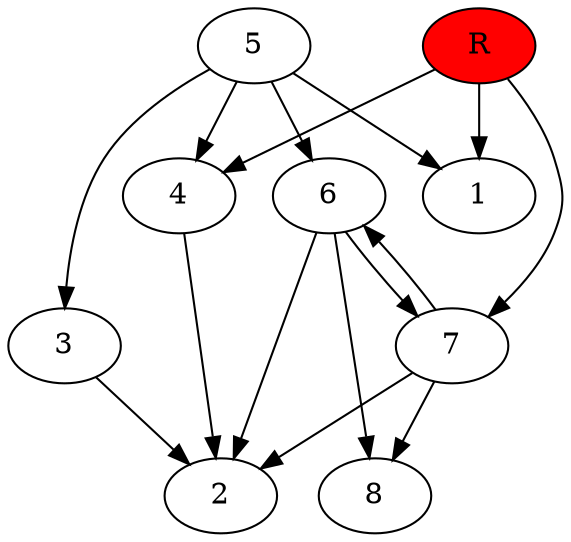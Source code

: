 digraph prb17936 {
	1
	2
	3
	4
	5
	6
	7
	8
	R [fillcolor="#ff0000" style=filled]
	3 -> 2
	4 -> 2
	5 -> 1
	5 -> 3
	5 -> 4
	5 -> 6
	6 -> 2
	6 -> 7
	6 -> 8
	7 -> 2
	7 -> 6
	7 -> 8
	R -> 1
	R -> 4
	R -> 7
}

